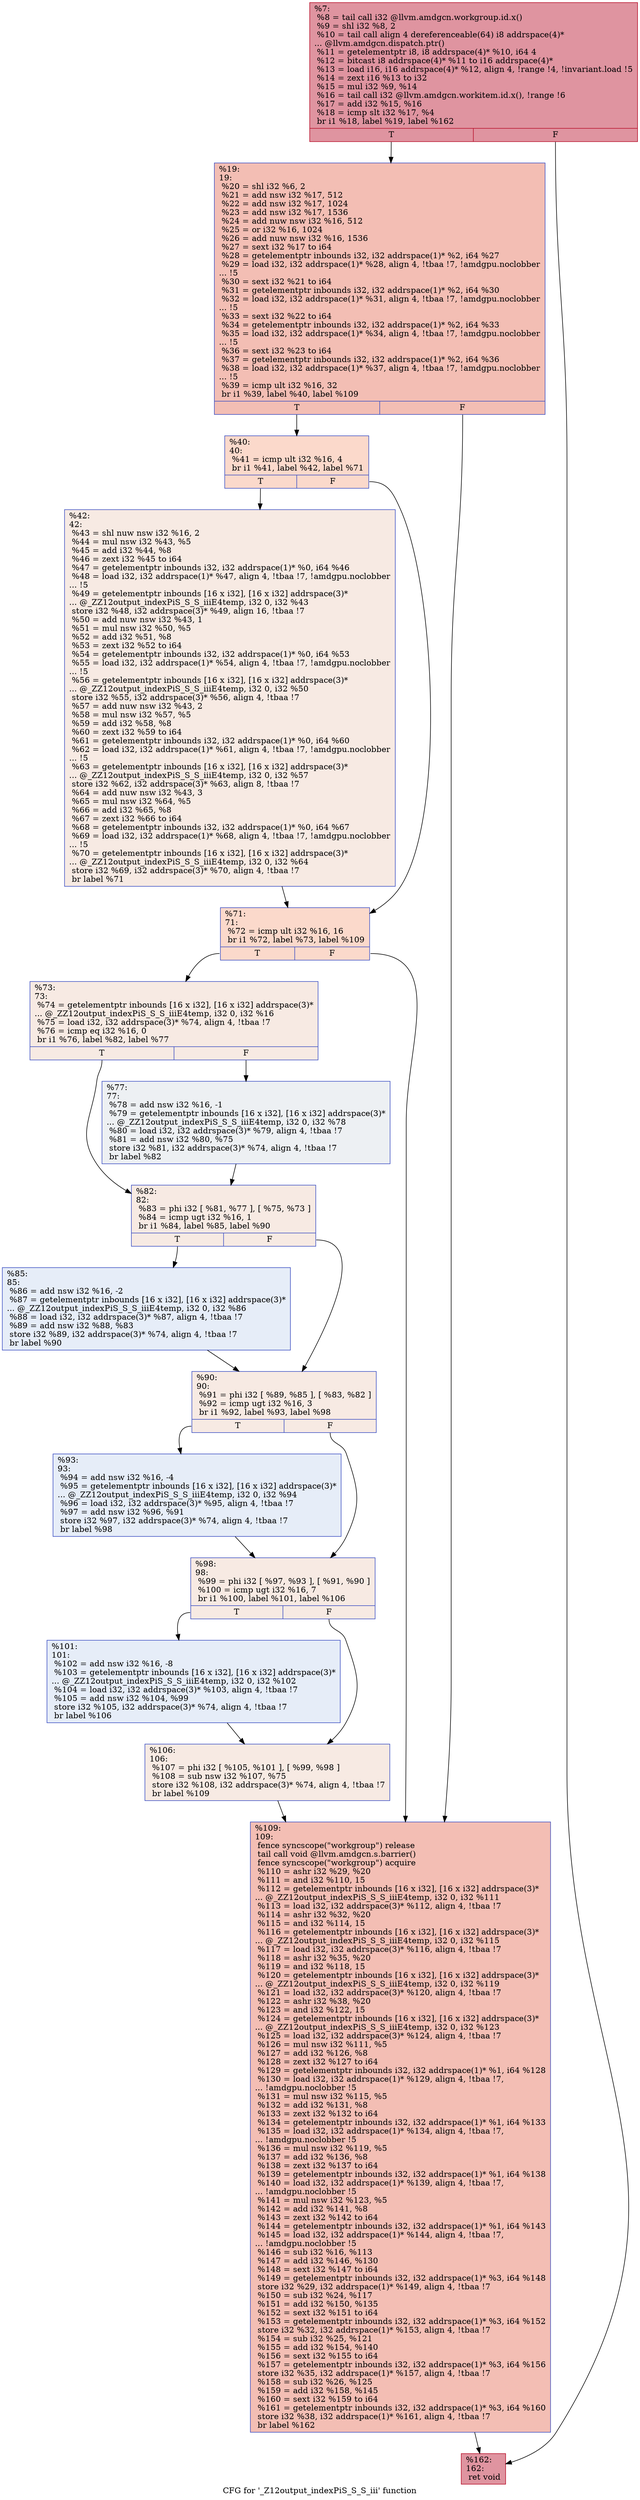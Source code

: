 digraph "CFG for '_Z12output_indexPiS_S_S_iii' function" {
	label="CFG for '_Z12output_indexPiS_S_S_iii' function";

	Node0x582edb0 [shape=record,color="#b70d28ff", style=filled, fillcolor="#b70d2870",label="{%7:\l  %8 = tail call i32 @llvm.amdgcn.workgroup.id.x()\l  %9 = shl i32 %8, 2\l  %10 = tail call align 4 dereferenceable(64) i8 addrspace(4)*\l... @llvm.amdgcn.dispatch.ptr()\l  %11 = getelementptr i8, i8 addrspace(4)* %10, i64 4\l  %12 = bitcast i8 addrspace(4)* %11 to i16 addrspace(4)*\l  %13 = load i16, i16 addrspace(4)* %12, align 4, !range !4, !invariant.load !5\l  %14 = zext i16 %13 to i32\l  %15 = mul i32 %9, %14\l  %16 = tail call i32 @llvm.amdgcn.workitem.id.x(), !range !6\l  %17 = add i32 %15, %16\l  %18 = icmp slt i32 %17, %4\l  br i1 %18, label %19, label %162\l|{<s0>T|<s1>F}}"];
	Node0x582edb0:s0 -> Node0x5830dc0;
	Node0x582edb0:s1 -> Node0x5830e50;
	Node0x5830dc0 [shape=record,color="#3d50c3ff", style=filled, fillcolor="#e36c5570",label="{%19:\l19:                                               \l  %20 = shl i32 %6, 2\l  %21 = add nsw i32 %17, 512\l  %22 = add nsw i32 %17, 1024\l  %23 = add nsw i32 %17, 1536\l  %24 = add nuw nsw i32 %16, 512\l  %25 = or i32 %16, 1024\l  %26 = add nuw nsw i32 %16, 1536\l  %27 = sext i32 %17 to i64\l  %28 = getelementptr inbounds i32, i32 addrspace(1)* %2, i64 %27\l  %29 = load i32, i32 addrspace(1)* %28, align 4, !tbaa !7, !amdgpu.noclobber\l... !5\l  %30 = sext i32 %21 to i64\l  %31 = getelementptr inbounds i32, i32 addrspace(1)* %2, i64 %30\l  %32 = load i32, i32 addrspace(1)* %31, align 4, !tbaa !7, !amdgpu.noclobber\l... !5\l  %33 = sext i32 %22 to i64\l  %34 = getelementptr inbounds i32, i32 addrspace(1)* %2, i64 %33\l  %35 = load i32, i32 addrspace(1)* %34, align 4, !tbaa !7, !amdgpu.noclobber\l... !5\l  %36 = sext i32 %23 to i64\l  %37 = getelementptr inbounds i32, i32 addrspace(1)* %2, i64 %36\l  %38 = load i32, i32 addrspace(1)* %37, align 4, !tbaa !7, !amdgpu.noclobber\l... !5\l  %39 = icmp ult i32 %16, 32\l  br i1 %39, label %40, label %109\l|{<s0>T|<s1>F}}"];
	Node0x5830dc0:s0 -> Node0x5832a00;
	Node0x5830dc0:s1 -> Node0x5832a90;
	Node0x5832a00 [shape=record,color="#3d50c3ff", style=filled, fillcolor="#f7a88970",label="{%40:\l40:                                               \l  %41 = icmp ult i32 %16, 4\l  br i1 %41, label %42, label %71\l|{<s0>T|<s1>F}}"];
	Node0x5832a00:s0 -> Node0x5832c90;
	Node0x5832a00:s1 -> Node0x5832ce0;
	Node0x5832c90 [shape=record,color="#3d50c3ff", style=filled, fillcolor="#eed0c070",label="{%42:\l42:                                               \l  %43 = shl nuw nsw i32 %16, 2\l  %44 = mul nsw i32 %43, %5\l  %45 = add i32 %44, %8\l  %46 = zext i32 %45 to i64\l  %47 = getelementptr inbounds i32, i32 addrspace(1)* %0, i64 %46\l  %48 = load i32, i32 addrspace(1)* %47, align 4, !tbaa !7, !amdgpu.noclobber\l... !5\l  %49 = getelementptr inbounds [16 x i32], [16 x i32] addrspace(3)*\l... @_ZZ12output_indexPiS_S_S_iiiE4temp, i32 0, i32 %43\l  store i32 %48, i32 addrspace(3)* %49, align 16, !tbaa !7\l  %50 = add nuw nsw i32 %43, 1\l  %51 = mul nsw i32 %50, %5\l  %52 = add i32 %51, %8\l  %53 = zext i32 %52 to i64\l  %54 = getelementptr inbounds i32, i32 addrspace(1)* %0, i64 %53\l  %55 = load i32, i32 addrspace(1)* %54, align 4, !tbaa !7, !amdgpu.noclobber\l... !5\l  %56 = getelementptr inbounds [16 x i32], [16 x i32] addrspace(3)*\l... @_ZZ12output_indexPiS_S_S_iiiE4temp, i32 0, i32 %50\l  store i32 %55, i32 addrspace(3)* %56, align 4, !tbaa !7\l  %57 = add nuw nsw i32 %43, 2\l  %58 = mul nsw i32 %57, %5\l  %59 = add i32 %58, %8\l  %60 = zext i32 %59 to i64\l  %61 = getelementptr inbounds i32, i32 addrspace(1)* %0, i64 %60\l  %62 = load i32, i32 addrspace(1)* %61, align 4, !tbaa !7, !amdgpu.noclobber\l... !5\l  %63 = getelementptr inbounds [16 x i32], [16 x i32] addrspace(3)*\l... @_ZZ12output_indexPiS_S_S_iiiE4temp, i32 0, i32 %57\l  store i32 %62, i32 addrspace(3)* %63, align 8, !tbaa !7\l  %64 = add nuw nsw i32 %43, 3\l  %65 = mul nsw i32 %64, %5\l  %66 = add i32 %65, %8\l  %67 = zext i32 %66 to i64\l  %68 = getelementptr inbounds i32, i32 addrspace(1)* %0, i64 %67\l  %69 = load i32, i32 addrspace(1)* %68, align 4, !tbaa !7, !amdgpu.noclobber\l... !5\l  %70 = getelementptr inbounds [16 x i32], [16 x i32] addrspace(3)*\l... @_ZZ12output_indexPiS_S_S_iiiE4temp, i32 0, i32 %64\l  store i32 %69, i32 addrspace(3)* %70, align 4, !tbaa !7\l  br label %71\l}"];
	Node0x5832c90 -> Node0x5832ce0;
	Node0x5832ce0 [shape=record,color="#3d50c3ff", style=filled, fillcolor="#f7a88970",label="{%71:\l71:                                               \l  %72 = icmp ult i32 %16, 16\l  br i1 %72, label %73, label %109\l|{<s0>T|<s1>F}}"];
	Node0x5832ce0:s0 -> Node0x5834290;
	Node0x5832ce0:s1 -> Node0x5832a90;
	Node0x5834290 [shape=record,color="#3d50c3ff", style=filled, fillcolor="#eed0c070",label="{%73:\l73:                                               \l  %74 = getelementptr inbounds [16 x i32], [16 x i32] addrspace(3)*\l... @_ZZ12output_indexPiS_S_S_iiiE4temp, i32 0, i32 %16\l  %75 = load i32, i32 addrspace(3)* %74, align 4, !tbaa !7\l  %76 = icmp eq i32 %16, 0\l  br i1 %76, label %82, label %77\l|{<s0>T|<s1>F}}"];
	Node0x5834290:s0 -> Node0x58345e0;
	Node0x5834290:s1 -> Node0x5834820;
	Node0x5834820 [shape=record,color="#3d50c3ff", style=filled, fillcolor="#d6dce470",label="{%77:\l77:                                               \l  %78 = add nsw i32 %16, -1\l  %79 = getelementptr inbounds [16 x i32], [16 x i32] addrspace(3)*\l... @_ZZ12output_indexPiS_S_S_iiiE4temp, i32 0, i32 %78\l  %80 = load i32, i32 addrspace(3)* %79, align 4, !tbaa !7\l  %81 = add nsw i32 %80, %75\l  store i32 %81, i32 addrspace(3)* %74, align 4, !tbaa !7\l  br label %82\l}"];
	Node0x5834820 -> Node0x58345e0;
	Node0x58345e0 [shape=record,color="#3d50c3ff", style=filled, fillcolor="#eed0c070",label="{%82:\l82:                                               \l  %83 = phi i32 [ %81, %77 ], [ %75, %73 ]\l  %84 = icmp ugt i32 %16, 1\l  br i1 %84, label %85, label %90\l|{<s0>T|<s1>F}}"];
	Node0x58345e0:s0 -> Node0x5834e20;
	Node0x58345e0:s1 -> Node0x5834e70;
	Node0x5834e20 [shape=record,color="#3d50c3ff", style=filled, fillcolor="#c7d7f070",label="{%85:\l85:                                               \l  %86 = add nsw i32 %16, -2\l  %87 = getelementptr inbounds [16 x i32], [16 x i32] addrspace(3)*\l... @_ZZ12output_indexPiS_S_S_iiiE4temp, i32 0, i32 %86\l  %88 = load i32, i32 addrspace(3)* %87, align 4, !tbaa !7\l  %89 = add nsw i32 %88, %83\l  store i32 %89, i32 addrspace(3)* %74, align 4, !tbaa !7\l  br label %90\l}"];
	Node0x5834e20 -> Node0x5834e70;
	Node0x5834e70 [shape=record,color="#3d50c3ff", style=filled, fillcolor="#eed0c070",label="{%90:\l90:                                               \l  %91 = phi i32 [ %89, %85 ], [ %83, %82 ]\l  %92 = icmp ugt i32 %16, 3\l  br i1 %92, label %93, label %98\l|{<s0>T|<s1>F}}"];
	Node0x5834e70:s0 -> Node0x5835430;
	Node0x5834e70:s1 -> Node0x5835480;
	Node0x5835430 [shape=record,color="#3d50c3ff", style=filled, fillcolor="#c7d7f070",label="{%93:\l93:                                               \l  %94 = add nsw i32 %16, -4\l  %95 = getelementptr inbounds [16 x i32], [16 x i32] addrspace(3)*\l... @_ZZ12output_indexPiS_S_S_iiiE4temp, i32 0, i32 %94\l  %96 = load i32, i32 addrspace(3)* %95, align 4, !tbaa !7\l  %97 = add nsw i32 %96, %91\l  store i32 %97, i32 addrspace(3)* %74, align 4, !tbaa !7\l  br label %98\l}"];
	Node0x5835430 -> Node0x5835480;
	Node0x5835480 [shape=record,color="#3d50c3ff", style=filled, fillcolor="#eed0c070",label="{%98:\l98:                                               \l  %99 = phi i32 [ %97, %93 ], [ %91, %90 ]\l  %100 = icmp ugt i32 %16, 7\l  br i1 %100, label %101, label %106\l|{<s0>T|<s1>F}}"];
	Node0x5835480:s0 -> Node0x5835a40;
	Node0x5835480:s1 -> Node0x5835a90;
	Node0x5835a40 [shape=record,color="#3d50c3ff", style=filled, fillcolor="#c7d7f070",label="{%101:\l101:                                              \l  %102 = add nsw i32 %16, -8\l  %103 = getelementptr inbounds [16 x i32], [16 x i32] addrspace(3)*\l... @_ZZ12output_indexPiS_S_S_iiiE4temp, i32 0, i32 %102\l  %104 = load i32, i32 addrspace(3)* %103, align 4, !tbaa !7\l  %105 = add nsw i32 %104, %99\l  store i32 %105, i32 addrspace(3)* %74, align 4, !tbaa !7\l  br label %106\l}"];
	Node0x5835a40 -> Node0x5835a90;
	Node0x5835a90 [shape=record,color="#3d50c3ff", style=filled, fillcolor="#eed0c070",label="{%106:\l106:                                              \l  %107 = phi i32 [ %105, %101 ], [ %99, %98 ]\l  %108 = sub nsw i32 %107, %75\l  store i32 %108, i32 addrspace(3)* %74, align 4, !tbaa !7\l  br label %109\l}"];
	Node0x5835a90 -> Node0x5832a90;
	Node0x5832a90 [shape=record,color="#3d50c3ff", style=filled, fillcolor="#e36c5570",label="{%109:\l109:                                              \l  fence syncscope(\"workgroup\") release\l  tail call void @llvm.amdgcn.s.barrier()\l  fence syncscope(\"workgroup\") acquire\l  %110 = ashr i32 %29, %20\l  %111 = and i32 %110, 15\l  %112 = getelementptr inbounds [16 x i32], [16 x i32] addrspace(3)*\l... @_ZZ12output_indexPiS_S_S_iiiE4temp, i32 0, i32 %111\l  %113 = load i32, i32 addrspace(3)* %112, align 4, !tbaa !7\l  %114 = ashr i32 %32, %20\l  %115 = and i32 %114, 15\l  %116 = getelementptr inbounds [16 x i32], [16 x i32] addrspace(3)*\l... @_ZZ12output_indexPiS_S_S_iiiE4temp, i32 0, i32 %115\l  %117 = load i32, i32 addrspace(3)* %116, align 4, !tbaa !7\l  %118 = ashr i32 %35, %20\l  %119 = and i32 %118, 15\l  %120 = getelementptr inbounds [16 x i32], [16 x i32] addrspace(3)*\l... @_ZZ12output_indexPiS_S_S_iiiE4temp, i32 0, i32 %119\l  %121 = load i32, i32 addrspace(3)* %120, align 4, !tbaa !7\l  %122 = ashr i32 %38, %20\l  %123 = and i32 %122, 15\l  %124 = getelementptr inbounds [16 x i32], [16 x i32] addrspace(3)*\l... @_ZZ12output_indexPiS_S_S_iiiE4temp, i32 0, i32 %123\l  %125 = load i32, i32 addrspace(3)* %124, align 4, !tbaa !7\l  %126 = mul nsw i32 %111, %5\l  %127 = add i32 %126, %8\l  %128 = zext i32 %127 to i64\l  %129 = getelementptr inbounds i32, i32 addrspace(1)* %1, i64 %128\l  %130 = load i32, i32 addrspace(1)* %129, align 4, !tbaa !7,\l... !amdgpu.noclobber !5\l  %131 = mul nsw i32 %115, %5\l  %132 = add i32 %131, %8\l  %133 = zext i32 %132 to i64\l  %134 = getelementptr inbounds i32, i32 addrspace(1)* %1, i64 %133\l  %135 = load i32, i32 addrspace(1)* %134, align 4, !tbaa !7,\l... !amdgpu.noclobber !5\l  %136 = mul nsw i32 %119, %5\l  %137 = add i32 %136, %8\l  %138 = zext i32 %137 to i64\l  %139 = getelementptr inbounds i32, i32 addrspace(1)* %1, i64 %138\l  %140 = load i32, i32 addrspace(1)* %139, align 4, !tbaa !7,\l... !amdgpu.noclobber !5\l  %141 = mul nsw i32 %123, %5\l  %142 = add i32 %141, %8\l  %143 = zext i32 %142 to i64\l  %144 = getelementptr inbounds i32, i32 addrspace(1)* %1, i64 %143\l  %145 = load i32, i32 addrspace(1)* %144, align 4, !tbaa !7,\l... !amdgpu.noclobber !5\l  %146 = sub i32 %16, %113\l  %147 = add i32 %146, %130\l  %148 = sext i32 %147 to i64\l  %149 = getelementptr inbounds i32, i32 addrspace(1)* %3, i64 %148\l  store i32 %29, i32 addrspace(1)* %149, align 4, !tbaa !7\l  %150 = sub i32 %24, %117\l  %151 = add i32 %150, %135\l  %152 = sext i32 %151 to i64\l  %153 = getelementptr inbounds i32, i32 addrspace(1)* %3, i64 %152\l  store i32 %32, i32 addrspace(1)* %153, align 4, !tbaa !7\l  %154 = sub i32 %25, %121\l  %155 = add i32 %154, %140\l  %156 = sext i32 %155 to i64\l  %157 = getelementptr inbounds i32, i32 addrspace(1)* %3, i64 %156\l  store i32 %35, i32 addrspace(1)* %157, align 4, !tbaa !7\l  %158 = sub i32 %26, %125\l  %159 = add i32 %158, %145\l  %160 = sext i32 %159 to i64\l  %161 = getelementptr inbounds i32, i32 addrspace(1)* %3, i64 %160\l  store i32 %38, i32 addrspace(1)* %161, align 4, !tbaa !7\l  br label %162\l}"];
	Node0x5832a90 -> Node0x5830e50;
	Node0x5830e50 [shape=record,color="#b70d28ff", style=filled, fillcolor="#b70d2870",label="{%162:\l162:                                              \l  ret void\l}"];
}
